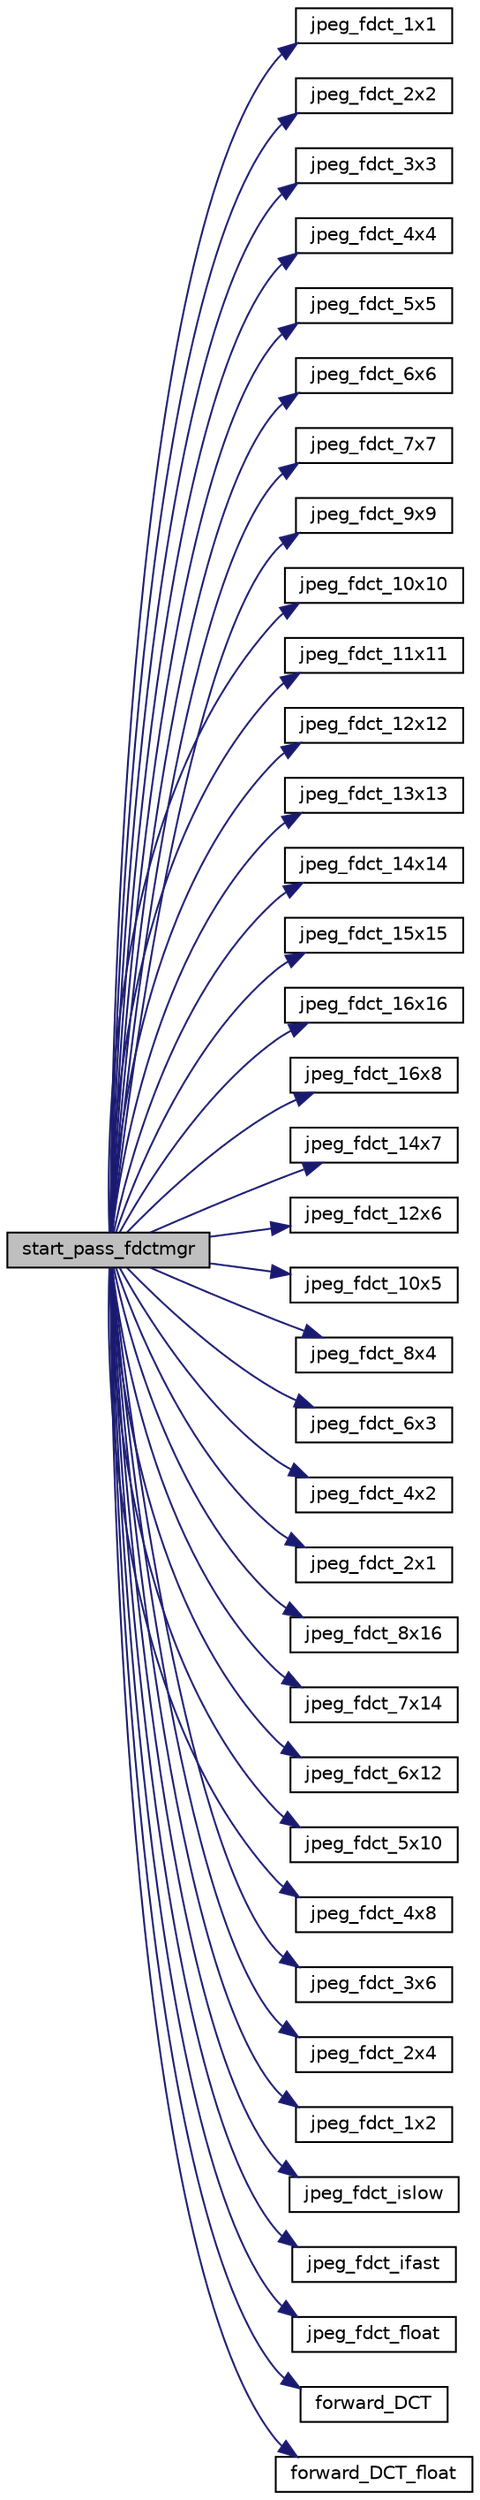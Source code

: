 digraph "start_pass_fdctmgr"
{
 // LATEX_PDF_SIZE
  bgcolor="transparent";
  edge [fontname="Helvetica",fontsize="10",labelfontname="Helvetica",labelfontsize="10"];
  node [fontname="Helvetica",fontsize="10",shape=record];
  rankdir="LR";
  Node57 [label="start_pass_fdctmgr",height=0.2,width=0.4,color="black", fillcolor="grey75", style="filled", fontcolor="black",tooltip=" "];
  Node57 -> Node58 [color="midnightblue",fontsize="10",style="solid",fontname="Helvetica"];
  Node58 [label="jpeg_fdct_1x1",height=0.2,width=0.4,color="black",URL="$jfdctint_8c.html#af52c45760684293caebde0c0bde30cf9",tooltip=" "];
  Node57 -> Node59 [color="midnightblue",fontsize="10",style="solid",fontname="Helvetica"];
  Node59 [label="jpeg_fdct_2x2",height=0.2,width=0.4,color="black",URL="$jfdctint_8c.html#aeebb660f25841de9f50697eb678cc008",tooltip=" "];
  Node57 -> Node60 [color="midnightblue",fontsize="10",style="solid",fontname="Helvetica"];
  Node60 [label="jpeg_fdct_3x3",height=0.2,width=0.4,color="black",URL="$jfdctint_8c.html#ad7c3b12a5590774252e5373a0e22fb56",tooltip=" "];
  Node57 -> Node61 [color="midnightblue",fontsize="10",style="solid",fontname="Helvetica"];
  Node61 [label="jpeg_fdct_4x4",height=0.2,width=0.4,color="black",URL="$jfdctint_8c.html#ab48f110e3e3e0e2436de4eaa0ce909ae",tooltip=" "];
  Node57 -> Node62 [color="midnightblue",fontsize="10",style="solid",fontname="Helvetica"];
  Node62 [label="jpeg_fdct_5x5",height=0.2,width=0.4,color="black",URL="$jfdctint_8c.html#a3d2d2e5ecf18252bfafbbeb5da5b4fde",tooltip=" "];
  Node57 -> Node63 [color="midnightblue",fontsize="10",style="solid",fontname="Helvetica"];
  Node63 [label="jpeg_fdct_6x6",height=0.2,width=0.4,color="black",URL="$jfdctint_8c.html#adbce24389e0124a86ef3e12f72c13441",tooltip=" "];
  Node57 -> Node64 [color="midnightblue",fontsize="10",style="solid",fontname="Helvetica"];
  Node64 [label="jpeg_fdct_7x7",height=0.2,width=0.4,color="black",URL="$jfdctint_8c.html#a3e6036ce80a1d67ddba5696b819bd1d9",tooltip=" "];
  Node57 -> Node65 [color="midnightblue",fontsize="10",style="solid",fontname="Helvetica"];
  Node65 [label="jpeg_fdct_9x9",height=0.2,width=0.4,color="black",URL="$jfdctint_8c.html#acc491f48210d8f045d7edf0410585ac0",tooltip=" "];
  Node57 -> Node66 [color="midnightblue",fontsize="10",style="solid",fontname="Helvetica"];
  Node66 [label="jpeg_fdct_10x10",height=0.2,width=0.4,color="black",URL="$jfdctint_8c.html#a8172b6e07aa1faac568af19f1af4b322",tooltip=" "];
  Node57 -> Node67 [color="midnightblue",fontsize="10",style="solid",fontname="Helvetica"];
  Node67 [label="jpeg_fdct_11x11",height=0.2,width=0.4,color="black",URL="$jfdctint_8c.html#ae1486e7b45ecefe396a04b9a6149f0fd",tooltip=" "];
  Node57 -> Node68 [color="midnightblue",fontsize="10",style="solid",fontname="Helvetica"];
  Node68 [label="jpeg_fdct_12x12",height=0.2,width=0.4,color="black",URL="$jfdctint_8c.html#a2b976bc2431a9110687eefc470eac000",tooltip=" "];
  Node57 -> Node69 [color="midnightblue",fontsize="10",style="solid",fontname="Helvetica"];
  Node69 [label="jpeg_fdct_13x13",height=0.2,width=0.4,color="black",URL="$jfdctint_8c.html#ae4f8e682ec389e72fb67676ae189f870",tooltip=" "];
  Node57 -> Node70 [color="midnightblue",fontsize="10",style="solid",fontname="Helvetica"];
  Node70 [label="jpeg_fdct_14x14",height=0.2,width=0.4,color="black",URL="$jfdctint_8c.html#ac7e495d2f683cbe166bc55b09bcce460",tooltip=" "];
  Node57 -> Node71 [color="midnightblue",fontsize="10",style="solid",fontname="Helvetica"];
  Node71 [label="jpeg_fdct_15x15",height=0.2,width=0.4,color="black",URL="$jfdctint_8c.html#a48bc4d38fff03b945f058c63b35ae770",tooltip=" "];
  Node57 -> Node72 [color="midnightblue",fontsize="10",style="solid",fontname="Helvetica"];
  Node72 [label="jpeg_fdct_16x16",height=0.2,width=0.4,color="black",URL="$jfdctint_8c.html#aa154e9d6a7e61ce1eb0a429ec7fd0f89",tooltip=" "];
  Node57 -> Node73 [color="midnightblue",fontsize="10",style="solid",fontname="Helvetica"];
  Node73 [label="jpeg_fdct_16x8",height=0.2,width=0.4,color="black",URL="$jfdctint_8c.html#ad5d6ba0e4750cf992765d4610261423c",tooltip=" "];
  Node57 -> Node74 [color="midnightblue",fontsize="10",style="solid",fontname="Helvetica"];
  Node74 [label="jpeg_fdct_14x7",height=0.2,width=0.4,color="black",URL="$jfdctint_8c.html#acbc3bc569ea2ca68ea5289c10504f507",tooltip=" "];
  Node57 -> Node75 [color="midnightblue",fontsize="10",style="solid",fontname="Helvetica"];
  Node75 [label="jpeg_fdct_12x6",height=0.2,width=0.4,color="black",URL="$jfdctint_8c.html#a5b4c12d374192521ecbf20035ef744b4",tooltip=" "];
  Node57 -> Node76 [color="midnightblue",fontsize="10",style="solid",fontname="Helvetica"];
  Node76 [label="jpeg_fdct_10x5",height=0.2,width=0.4,color="black",URL="$jfdctint_8c.html#aa1b2adcdd56685fa43545baed84dd6b9",tooltip=" "];
  Node57 -> Node77 [color="midnightblue",fontsize="10",style="solid",fontname="Helvetica"];
  Node77 [label="jpeg_fdct_8x4",height=0.2,width=0.4,color="black",URL="$jfdctint_8c.html#acfa9ae3b67c14796b5efe15b2af0956c",tooltip=" "];
  Node57 -> Node78 [color="midnightblue",fontsize="10",style="solid",fontname="Helvetica"];
  Node78 [label="jpeg_fdct_6x3",height=0.2,width=0.4,color="black",URL="$jfdctint_8c.html#a556f5fa3c05dccc7dda54aeccf35071c",tooltip=" "];
  Node57 -> Node79 [color="midnightblue",fontsize="10",style="solid",fontname="Helvetica"];
  Node79 [label="jpeg_fdct_4x2",height=0.2,width=0.4,color="black",URL="$jfdctint_8c.html#ad23512862ba6436efbf2bd2071b142dc",tooltip=" "];
  Node57 -> Node80 [color="midnightblue",fontsize="10",style="solid",fontname="Helvetica"];
  Node80 [label="jpeg_fdct_2x1",height=0.2,width=0.4,color="black",URL="$jfdctint_8c.html#a439f35ddfcade9d0ef154fe641766c8f",tooltip=" "];
  Node57 -> Node81 [color="midnightblue",fontsize="10",style="solid",fontname="Helvetica"];
  Node81 [label="jpeg_fdct_8x16",height=0.2,width=0.4,color="black",URL="$jfdctint_8c.html#a22f7d06d1b388701db9030e51cc67ab0",tooltip=" "];
  Node57 -> Node82 [color="midnightblue",fontsize="10",style="solid",fontname="Helvetica"];
  Node82 [label="jpeg_fdct_7x14",height=0.2,width=0.4,color="black",URL="$jfdctint_8c.html#a325ec22eccee8578099c2c18fcf3a62d",tooltip=" "];
  Node57 -> Node83 [color="midnightblue",fontsize="10",style="solid",fontname="Helvetica"];
  Node83 [label="jpeg_fdct_6x12",height=0.2,width=0.4,color="black",URL="$jfdctint_8c.html#ac353158d36e6d437b1de277bea172b52",tooltip=" "];
  Node57 -> Node84 [color="midnightblue",fontsize="10",style="solid",fontname="Helvetica"];
  Node84 [label="jpeg_fdct_5x10",height=0.2,width=0.4,color="black",URL="$jfdctint_8c.html#aa179a88a39b25744fe1e227ea16685bd",tooltip=" "];
  Node57 -> Node85 [color="midnightblue",fontsize="10",style="solid",fontname="Helvetica"];
  Node85 [label="jpeg_fdct_4x8",height=0.2,width=0.4,color="black",URL="$jfdctint_8c.html#a7de0f7c1a10af989854dbbfdc25795d4",tooltip=" "];
  Node57 -> Node86 [color="midnightblue",fontsize="10",style="solid",fontname="Helvetica"];
  Node86 [label="jpeg_fdct_3x6",height=0.2,width=0.4,color="black",URL="$jfdctint_8c.html#a85303497207c1c02593c1ac79a82fcee",tooltip=" "];
  Node57 -> Node87 [color="midnightblue",fontsize="10",style="solid",fontname="Helvetica"];
  Node87 [label="jpeg_fdct_2x4",height=0.2,width=0.4,color="black",URL="$jfdctint_8c.html#a41bb084eef4ed4fb667ac631d9fecb57",tooltip=" "];
  Node57 -> Node88 [color="midnightblue",fontsize="10",style="solid",fontname="Helvetica"];
  Node88 [label="jpeg_fdct_1x2",height=0.2,width=0.4,color="black",URL="$jfdctint_8c.html#a7e9ec0417666a08d58ebdac84d79dfd6",tooltip=" "];
  Node57 -> Node89 [color="midnightblue",fontsize="10",style="solid",fontname="Helvetica"];
  Node89 [label="jpeg_fdct_islow",height=0.2,width=0.4,color="black",URL="$jfdctint_8c.html#a5c2cbaf1855bc19f7f90112e28bce02a",tooltip=" "];
  Node57 -> Node90 [color="midnightblue",fontsize="10",style="solid",fontname="Helvetica"];
  Node90 [label="jpeg_fdct_ifast",height=0.2,width=0.4,color="black",URL="$jfdctfst_8c.html#a6e0a35f86e6f3d70904ccf4d294fe38c",tooltip=" "];
  Node57 -> Node91 [color="midnightblue",fontsize="10",style="solid",fontname="Helvetica"];
  Node91 [label="jpeg_fdct_float",height=0.2,width=0.4,color="black",URL="$jfdctflt_8c.html#a4cfa524b423b50ae1630233aae0eb071",tooltip=" "];
  Node57 -> Node92 [color="midnightblue",fontsize="10",style="solid",fontname="Helvetica"];
  Node92 [label="forward_DCT",height=0.2,width=0.4,color="black",URL="$jcdctmgr_8c.html#a82a7f3605434e9a84dad410931862852",tooltip=" "];
  Node57 -> Node93 [color="midnightblue",fontsize="10",style="solid",fontname="Helvetica"];
  Node93 [label="forward_DCT_float",height=0.2,width=0.4,color="black",URL="$jcdctmgr_8c.html#a814689478b9536569301fe46b7d50714",tooltip=" "];
}

